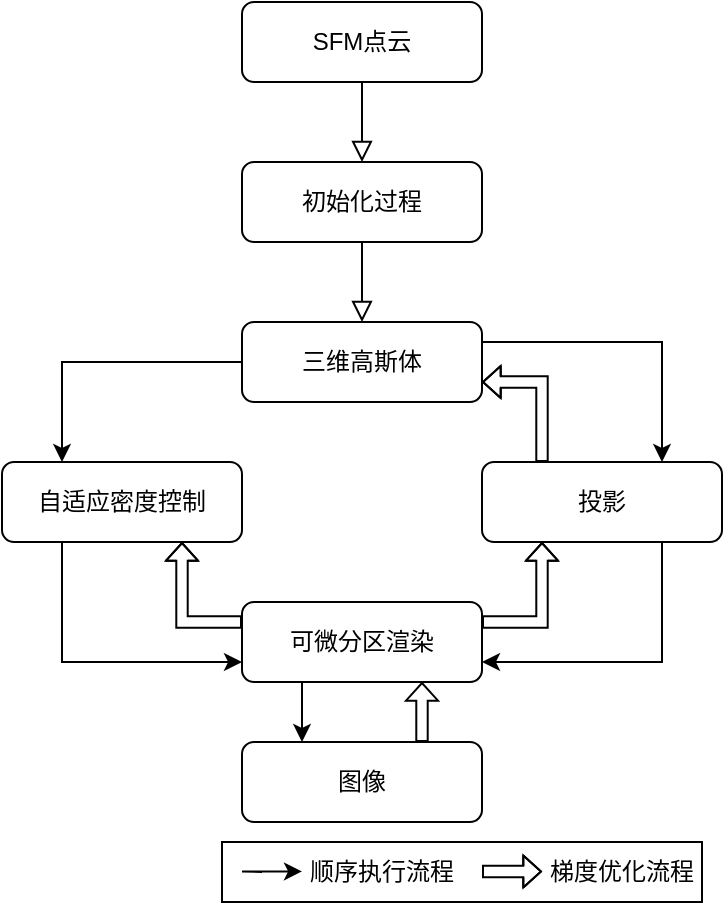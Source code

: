 <mxfile version="24.4.3" type="github">
  <diagram id="C5RBs43oDa-KdzZeNtuy" name="Page-1">
    <mxGraphModel dx="421" dy="649" grid="1" gridSize="10" guides="1" tooltips="1" connect="1" arrows="1" fold="1" page="1" pageScale="1" pageWidth="827" pageHeight="1169" math="0" shadow="0">
      <root>
        <mxCell id="WIyWlLk6GJQsqaUBKTNV-0" />
        <mxCell id="WIyWlLk6GJQsqaUBKTNV-1" parent="WIyWlLk6GJQsqaUBKTNV-0" />
        <mxCell id="WIyWlLk6GJQsqaUBKTNV-2" value="" style="rounded=0;html=1;jettySize=auto;orthogonalLoop=1;fontSize=11;endArrow=block;endFill=0;endSize=8;strokeWidth=1;shadow=0;labelBackgroundColor=none;edgeStyle=orthogonalEdgeStyle;entryX=0.5;entryY=0;entryDx=0;entryDy=0;" parent="WIyWlLk6GJQsqaUBKTNV-1" source="WIyWlLk6GJQsqaUBKTNV-3" target="WIyWlLk6GJQsqaUBKTNV-7" edge="1">
          <mxGeometry relative="1" as="geometry">
            <mxPoint x="220" y="170" as="targetPoint" />
          </mxGeometry>
        </mxCell>
        <mxCell id="WIyWlLk6GJQsqaUBKTNV-3" value="SFM点云" style="rounded=1;whiteSpace=wrap;html=1;fontSize=12;glass=0;strokeWidth=1;shadow=0;" parent="WIyWlLk6GJQsqaUBKTNV-1" vertex="1">
          <mxGeometry x="160" y="80" width="120" height="40" as="geometry" />
        </mxCell>
        <mxCell id="WIyWlLk6GJQsqaUBKTNV-7" value="初始化过程" style="rounded=1;whiteSpace=wrap;html=1;fontSize=12;glass=0;strokeWidth=1;shadow=0;" parent="WIyWlLk6GJQsqaUBKTNV-1" vertex="1">
          <mxGeometry x="160" y="160" width="120" height="40" as="geometry" />
        </mxCell>
        <mxCell id="Z1czIzpGWHjSNirwXymk-5" style="edgeStyle=orthogonalEdgeStyle;rounded=0;orthogonalLoop=1;jettySize=auto;html=1;exitX=1;exitY=0.25;exitDx=0;exitDy=0;entryX=0.75;entryY=0;entryDx=0;entryDy=0;" edge="1" parent="WIyWlLk6GJQsqaUBKTNV-1" source="WIyWlLk6GJQsqaUBKTNV-12" target="Z1czIzpGWHjSNirwXymk-3">
          <mxGeometry relative="1" as="geometry" />
        </mxCell>
        <mxCell id="Z1czIzpGWHjSNirwXymk-18" style="edgeStyle=orthogonalEdgeStyle;rounded=0;orthogonalLoop=1;jettySize=auto;html=1;exitX=0;exitY=0.5;exitDx=0;exitDy=0;entryX=0.25;entryY=0;entryDx=0;entryDy=0;" edge="1" parent="WIyWlLk6GJQsqaUBKTNV-1" source="WIyWlLk6GJQsqaUBKTNV-12" target="Z1czIzpGWHjSNirwXymk-2">
          <mxGeometry relative="1" as="geometry" />
        </mxCell>
        <mxCell id="WIyWlLk6GJQsqaUBKTNV-12" value="三维高斯体" style="rounded=1;whiteSpace=wrap;html=1;fontSize=12;glass=0;strokeWidth=1;shadow=0;" parent="WIyWlLk6GJQsqaUBKTNV-1" vertex="1">
          <mxGeometry x="160" y="240" width="120" height="40" as="geometry" />
        </mxCell>
        <mxCell id="Z1czIzpGWHjSNirwXymk-1" value="" style="rounded=0;html=1;jettySize=auto;orthogonalLoop=1;fontSize=11;endArrow=block;endFill=0;endSize=8;strokeWidth=1;shadow=0;labelBackgroundColor=none;edgeStyle=orthogonalEdgeStyle;entryX=0.5;entryY=0;entryDx=0;entryDy=0;exitX=0.5;exitY=1;exitDx=0;exitDy=0;" edge="1" parent="WIyWlLk6GJQsqaUBKTNV-1" source="WIyWlLk6GJQsqaUBKTNV-7" target="WIyWlLk6GJQsqaUBKTNV-12">
          <mxGeometry relative="1" as="geometry">
            <mxPoint x="220" y="210" as="sourcePoint" />
            <mxPoint x="219.76" y="250" as="targetPoint" />
          </mxGeometry>
        </mxCell>
        <mxCell id="Z1czIzpGWHjSNirwXymk-17" style="edgeStyle=orthogonalEdgeStyle;rounded=0;orthogonalLoop=1;jettySize=auto;html=1;exitX=0.25;exitY=1;exitDx=0;exitDy=0;entryX=0;entryY=0.75;entryDx=0;entryDy=0;" edge="1" parent="WIyWlLk6GJQsqaUBKTNV-1" source="Z1czIzpGWHjSNirwXymk-2" target="Z1czIzpGWHjSNirwXymk-4">
          <mxGeometry relative="1" as="geometry" />
        </mxCell>
        <mxCell id="Z1czIzpGWHjSNirwXymk-2" value="自适应密度控制" style="rounded=1;whiteSpace=wrap;html=1;fontSize=12;glass=0;strokeWidth=1;shadow=0;" vertex="1" parent="WIyWlLk6GJQsqaUBKTNV-1">
          <mxGeometry x="40" y="310" width="120" height="40" as="geometry" />
        </mxCell>
        <mxCell id="Z1czIzpGWHjSNirwXymk-6" style="edgeStyle=orthogonalEdgeStyle;rounded=0;orthogonalLoop=1;jettySize=auto;html=1;exitX=0.75;exitY=1;exitDx=0;exitDy=0;entryX=1;entryY=0.75;entryDx=0;entryDy=0;" edge="1" parent="WIyWlLk6GJQsqaUBKTNV-1" source="Z1czIzpGWHjSNirwXymk-3" target="Z1czIzpGWHjSNirwXymk-4">
          <mxGeometry relative="1" as="geometry" />
        </mxCell>
        <mxCell id="Z1czIzpGWHjSNirwXymk-3" value="投影" style="rounded=1;whiteSpace=wrap;html=1;fontSize=12;glass=0;strokeWidth=1;shadow=0;" vertex="1" parent="WIyWlLk6GJQsqaUBKTNV-1">
          <mxGeometry x="280" y="310" width="120" height="40" as="geometry" />
        </mxCell>
        <mxCell id="Z1czIzpGWHjSNirwXymk-10" style="edgeStyle=orthogonalEdgeStyle;rounded=0;orthogonalLoop=1;jettySize=auto;html=1;exitX=0.25;exitY=1;exitDx=0;exitDy=0;entryX=0.25;entryY=0;entryDx=0;entryDy=0;" edge="1" parent="WIyWlLk6GJQsqaUBKTNV-1" source="Z1czIzpGWHjSNirwXymk-4" target="Z1czIzpGWHjSNirwXymk-11">
          <mxGeometry relative="1" as="geometry">
            <mxPoint x="220.143" y="450" as="targetPoint" />
            <Array as="points" />
          </mxGeometry>
        </mxCell>
        <mxCell id="Z1czIzpGWHjSNirwXymk-4" value="可微分区渲染" style="rounded=1;whiteSpace=wrap;html=1;fontSize=12;glass=0;strokeWidth=1;shadow=0;" vertex="1" parent="WIyWlLk6GJQsqaUBKTNV-1">
          <mxGeometry x="160" y="380" width="120" height="40" as="geometry" />
        </mxCell>
        <mxCell id="Z1czIzpGWHjSNirwXymk-11" value="图像" style="rounded=1;whiteSpace=wrap;html=1;fontSize=12;glass=0;strokeWidth=1;shadow=0;" vertex="1" parent="WIyWlLk6GJQsqaUBKTNV-1">
          <mxGeometry x="160" y="450" width="120" height="40" as="geometry" />
        </mxCell>
        <mxCell id="Z1czIzpGWHjSNirwXymk-13" value="" style="shape=flexArrow;endArrow=classic;html=1;rounded=0;exitX=0.75;exitY=0;exitDx=0;exitDy=0;endWidth=9.306;endSize=2.617;width=5.714;entryX=0.75;entryY=1;entryDx=0;entryDy=0;" edge="1" parent="WIyWlLk6GJQsqaUBKTNV-1" source="Z1czIzpGWHjSNirwXymk-11" target="Z1czIzpGWHjSNirwXymk-4">
          <mxGeometry width="50" height="50" relative="1" as="geometry">
            <mxPoint x="350" y="485" as="sourcePoint" />
            <mxPoint x="350" y="455" as="targetPoint" />
          </mxGeometry>
        </mxCell>
        <mxCell id="Z1czIzpGWHjSNirwXymk-14" value="" style="shape=flexArrow;endArrow=classic;html=1;rounded=0;exitX=1;exitY=0.25;exitDx=0;exitDy=0;endWidth=9.306;endSize=2.617;width=5.714;entryX=0.25;entryY=1;entryDx=0;entryDy=0;" edge="1" parent="WIyWlLk6GJQsqaUBKTNV-1" source="Z1czIzpGWHjSNirwXymk-4" target="Z1czIzpGWHjSNirwXymk-3">
          <mxGeometry width="50" height="50" relative="1" as="geometry">
            <mxPoint x="380" y="430" as="sourcePoint" />
            <mxPoint x="380" y="400" as="targetPoint" />
            <Array as="points">
              <mxPoint x="310" y="390" />
            </Array>
          </mxGeometry>
        </mxCell>
        <mxCell id="Z1czIzpGWHjSNirwXymk-15" value="" style="shape=flexArrow;endArrow=classic;html=1;rounded=0;exitX=0;exitY=0.25;exitDx=0;exitDy=0;endWidth=9.306;endSize=2.617;width=5.714;entryX=0.75;entryY=1;entryDx=0;entryDy=0;" edge="1" parent="WIyWlLk6GJQsqaUBKTNV-1" source="Z1czIzpGWHjSNirwXymk-4" target="Z1czIzpGWHjSNirwXymk-2">
          <mxGeometry width="50" height="50" relative="1" as="geometry">
            <mxPoint x="219.71" y="350" as="sourcePoint" />
            <mxPoint x="219.71" y="320" as="targetPoint" />
            <Array as="points">
              <mxPoint x="130" y="390" />
            </Array>
          </mxGeometry>
        </mxCell>
        <mxCell id="Z1czIzpGWHjSNirwXymk-19" value="" style="shape=flexArrow;endArrow=classic;html=1;rounded=0;exitX=0.25;exitY=0;exitDx=0;exitDy=0;endWidth=9.306;endSize=2.617;width=5.714;entryX=1;entryY=0.75;entryDx=0;entryDy=0;" edge="1" parent="WIyWlLk6GJQsqaUBKTNV-1" source="Z1czIzpGWHjSNirwXymk-3" target="WIyWlLk6GJQsqaUBKTNV-12">
          <mxGeometry width="50" height="50" relative="1" as="geometry">
            <mxPoint x="280" y="480" as="sourcePoint" />
            <mxPoint x="310" y="270" as="targetPoint" />
            <Array as="points">
              <mxPoint x="310" y="270" />
            </Array>
          </mxGeometry>
        </mxCell>
        <mxCell id="Z1czIzpGWHjSNirwXymk-20" value="" style="rounded=0;whiteSpace=wrap;html=1;" vertex="1" parent="WIyWlLk6GJQsqaUBKTNV-1">
          <mxGeometry x="150" y="500" width="240" height="30" as="geometry" />
        </mxCell>
        <mxCell id="Z1czIzpGWHjSNirwXymk-22" value="" style="endArrow=classic;html=1;rounded=0;" edge="1" parent="WIyWlLk6GJQsqaUBKTNV-1">
          <mxGeometry width="50" height="50" relative="1" as="geometry">
            <mxPoint x="170" y="515" as="sourcePoint" />
            <mxPoint x="190" y="514.71" as="targetPoint" />
            <Array as="points">
              <mxPoint x="170" y="514.71" />
              <mxPoint x="160" y="514.71" />
            </Array>
          </mxGeometry>
        </mxCell>
        <mxCell id="Z1czIzpGWHjSNirwXymk-23" value="顺序执行流程" style="text;html=1;align=center;verticalAlign=middle;whiteSpace=wrap;rounded=0;" vertex="1" parent="WIyWlLk6GJQsqaUBKTNV-1">
          <mxGeometry x="190" y="500" width="80" height="30" as="geometry" />
        </mxCell>
        <mxCell id="Z1czIzpGWHjSNirwXymk-24" value="" style="shape=flexArrow;endArrow=classic;html=1;rounded=0;endWidth=9.306;endSize=2.617;width=5.714;entryX=0.75;entryY=1;entryDx=0;entryDy=0;" edge="1" parent="WIyWlLk6GJQsqaUBKTNV-1">
          <mxGeometry width="50" height="50" relative="1" as="geometry">
            <mxPoint x="280" y="514.71" as="sourcePoint" />
            <mxPoint x="310" y="514.71" as="targetPoint" />
            <Array as="points">
              <mxPoint x="280" y="514.71" />
              <mxPoint x="300" y="514.71" />
            </Array>
          </mxGeometry>
        </mxCell>
        <mxCell id="Z1czIzpGWHjSNirwXymk-26" value="梯度优化流程" style="text;html=1;align=center;verticalAlign=middle;whiteSpace=wrap;rounded=0;" vertex="1" parent="WIyWlLk6GJQsqaUBKTNV-1">
          <mxGeometry x="310" y="500" width="80" height="30" as="geometry" />
        </mxCell>
      </root>
    </mxGraphModel>
  </diagram>
</mxfile>
